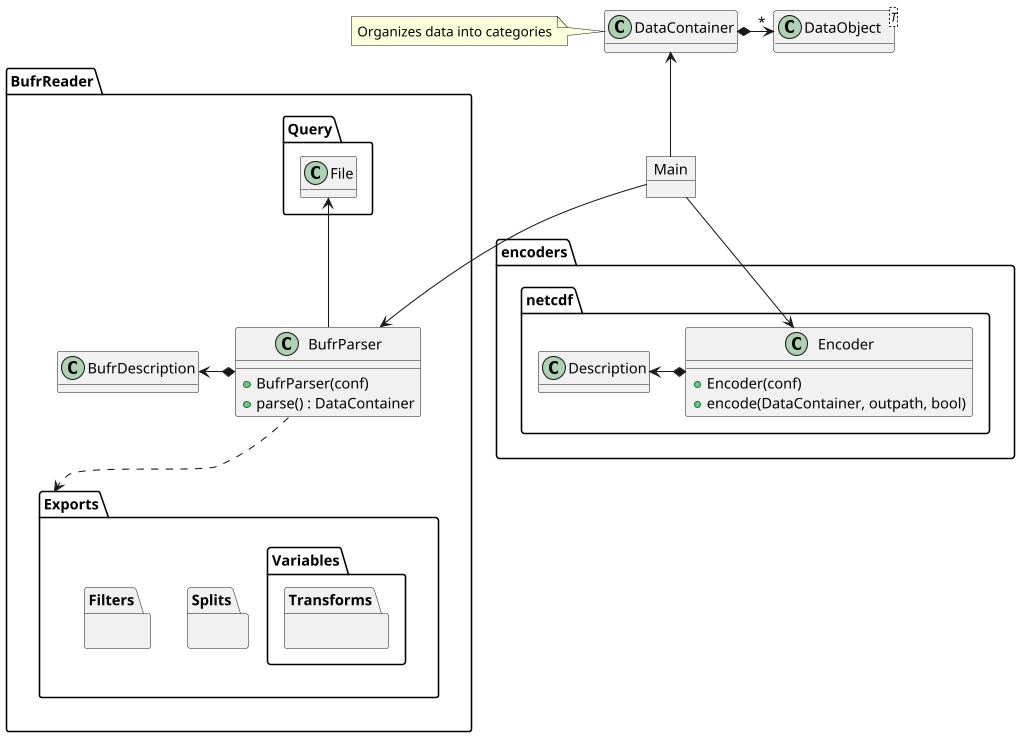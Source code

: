 @startuml
hide empty methods
skinparam dpi 100

object Main


class DataObject<T>
{
  
}

class DataContainer
{
  
}
note left: Organizes data into categories


package BufrReader <<Folder>>
{
  package Query <<Folder>> 
  {
    class File
    {
    }
  }

  class BufrParser
  {
    +BufrParser(conf)
    +parse() : DataContainer
  }

  class BufrDescription
  {
  }

  package Exports <<Folder>>
  {
    package Splits
    {
    }

    package Filters
    {
    }

    package Variables
    {
      package Transforms
      {
      }
    }
  }
}

package encoders <<Folder>>
{
    package netcdf <<Folder>>
    {
      class Encoder
      {
        +Encoder(conf)
        +encode(DataContainer, outpath, bool)
      }

      class Description
      {
      }
     }
}


Main --> BufrParser
Main --> Encoder
DataContainer <-- Main

File <-- BufrParser
BufrDescription <-* BufrParser
Description <-* Encoder
BufrParser ..> Exports

DataContainer *-> "*" DataObject

@enduml

